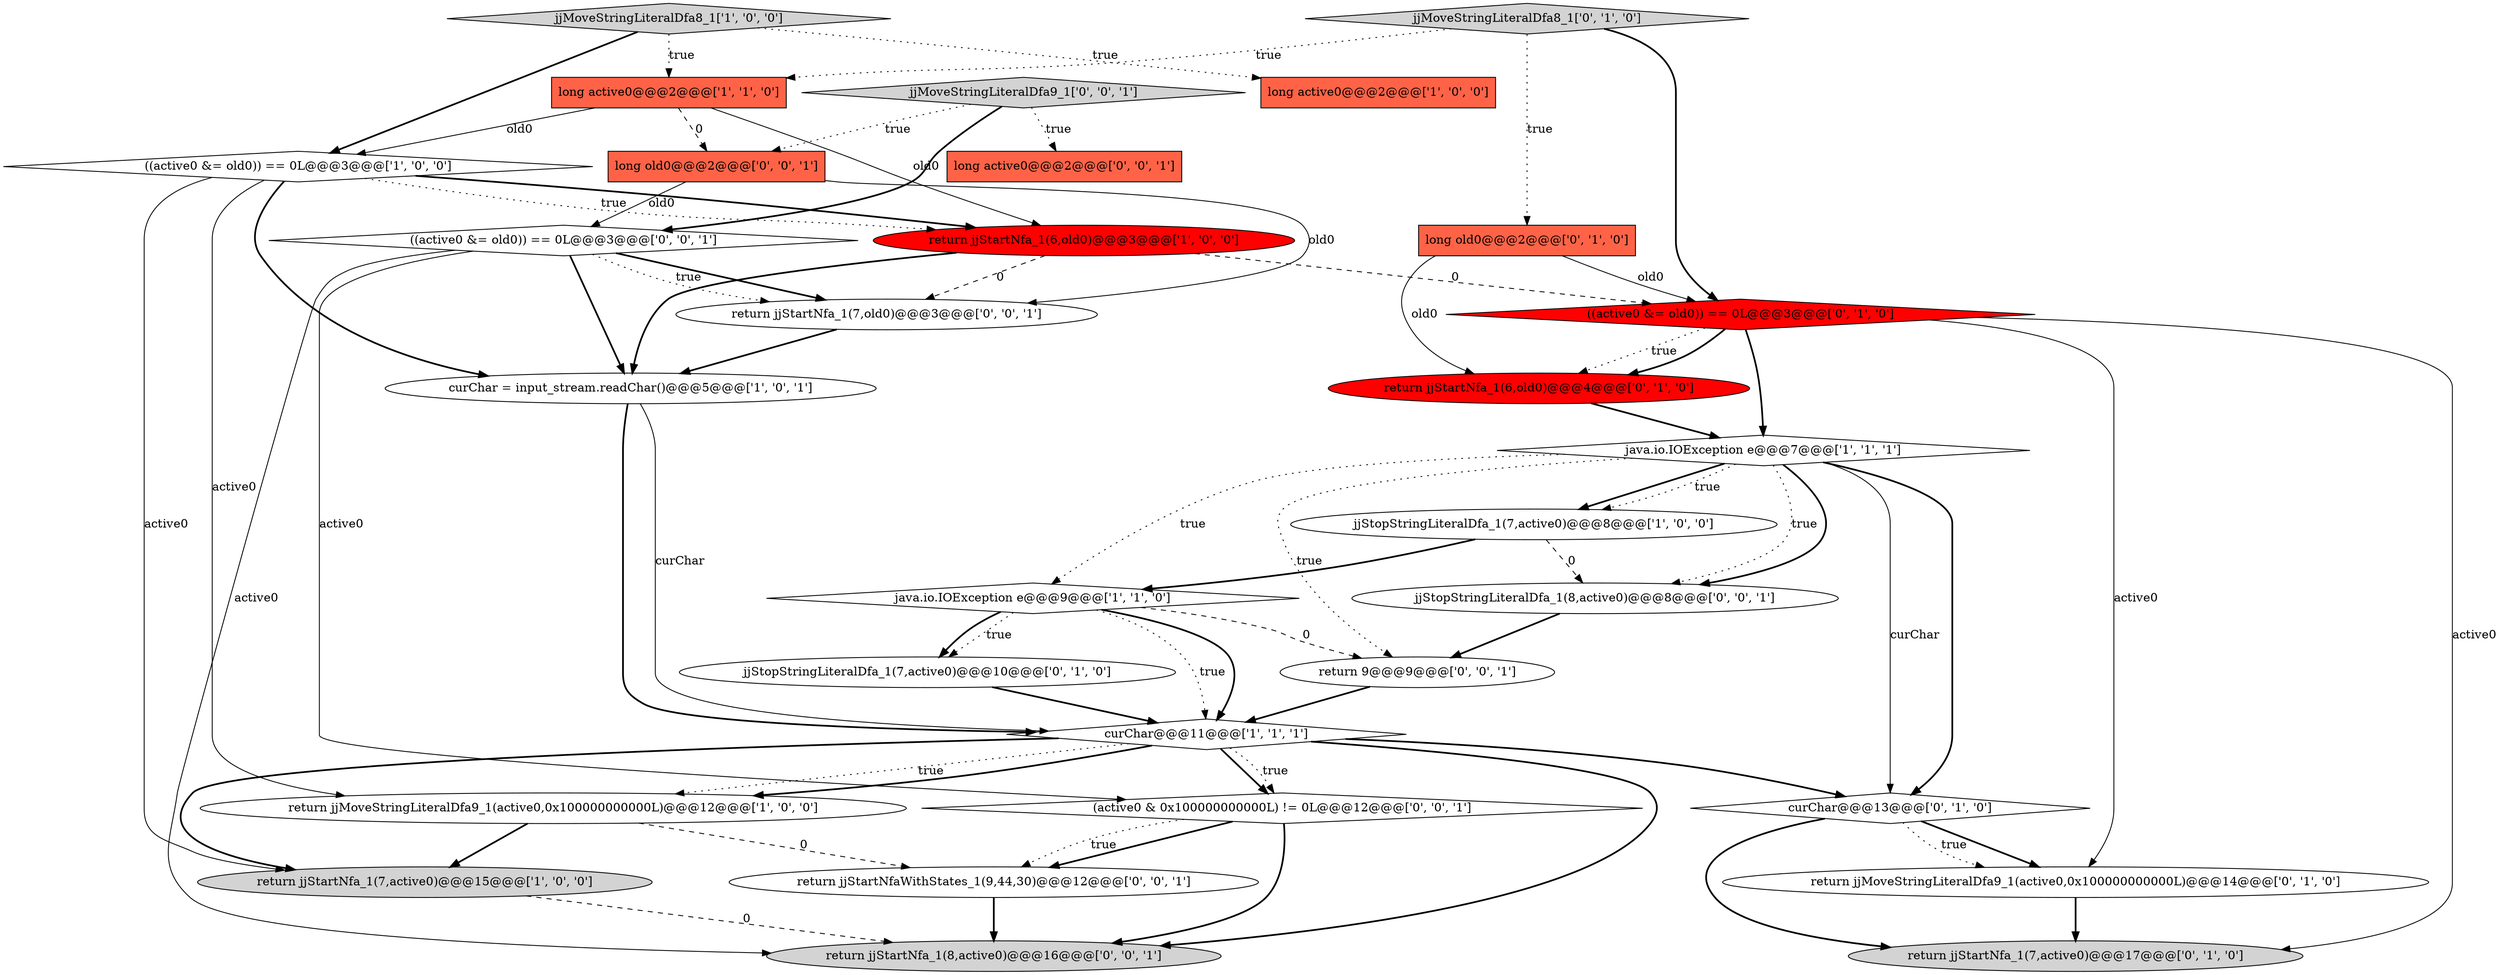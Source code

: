 digraph {
11 [style = filled, label = "return jjStartNfa_1(6,old0)@@@3@@@['1', '0', '0']", fillcolor = red, shape = ellipse image = "AAA1AAABBB1BBB"];
8 [style = filled, label = "return jjMoveStringLiteralDfa9_1(active0,0x100000000000L)@@@12@@@['1', '0', '0']", fillcolor = white, shape = ellipse image = "AAA0AAABBB1BBB"];
10 [style = filled, label = "long active0@@@2@@@['1', '1', '0']", fillcolor = tomato, shape = box image = "AAA0AAABBB1BBB"];
26 [style = filled, label = "return jjStartNfaWithStates_1(9,44,30)@@@12@@@['0', '0', '1']", fillcolor = white, shape = ellipse image = "AAA0AAABBB3BBB"];
2 [style = filled, label = "curChar@@@11@@@['1', '1', '1']", fillcolor = white, shape = diamond image = "AAA0AAABBB1BBB"];
27 [style = filled, label = "return jjStartNfa_1(7,old0)@@@3@@@['0', '0', '1']", fillcolor = white, shape = ellipse image = "AAA0AAABBB3BBB"];
24 [style = filled, label = "(active0 & 0x100000000000L) != 0L@@@12@@@['0', '0', '1']", fillcolor = white, shape = diamond image = "AAA0AAABBB3BBB"];
6 [style = filled, label = "curChar = input_stream.readChar()@@@5@@@['1', '0', '1']", fillcolor = white, shape = ellipse image = "AAA0AAABBB1BBB"];
18 [style = filled, label = "jjMoveStringLiteralDfa8_1['0', '1', '0']", fillcolor = lightgray, shape = diamond image = "AAA0AAABBB2BBB"];
29 [style = filled, label = "jjMoveStringLiteralDfa9_1['0', '0', '1']", fillcolor = lightgray, shape = diamond image = "AAA0AAABBB3BBB"];
20 [style = filled, label = "return jjStartNfa_1(8,active0)@@@16@@@['0', '0', '1']", fillcolor = lightgray, shape = ellipse image = "AAA0AAABBB3BBB"];
21 [style = filled, label = "long active0@@@2@@@['0', '0', '1']", fillcolor = tomato, shape = box image = "AAA0AAABBB3BBB"];
16 [style = filled, label = "((active0 &= old0)) == 0L@@@3@@@['0', '1', '0']", fillcolor = red, shape = diamond image = "AAA1AAABBB2BBB"];
7 [style = filled, label = "java.io.IOException e@@@9@@@['1', '1', '0']", fillcolor = white, shape = diamond image = "AAA0AAABBB1BBB"];
19 [style = filled, label = "return jjMoveStringLiteralDfa9_1(active0,0x100000000000L)@@@14@@@['0', '1', '0']", fillcolor = white, shape = ellipse image = "AAA0AAABBB2BBB"];
22 [style = filled, label = "return 9@@@9@@@['0', '0', '1']", fillcolor = white, shape = ellipse image = "AAA0AAABBB3BBB"];
9 [style = filled, label = "jjMoveStringLiteralDfa8_1['1', '0', '0']", fillcolor = lightgray, shape = diamond image = "AAA0AAABBB1BBB"];
14 [style = filled, label = "return jjStartNfa_1(6,old0)@@@4@@@['0', '1', '0']", fillcolor = red, shape = ellipse image = "AAA1AAABBB2BBB"];
17 [style = filled, label = "curChar@@@13@@@['0', '1', '0']", fillcolor = white, shape = diamond image = "AAA0AAABBB2BBB"];
5 [style = filled, label = "long active0@@@2@@@['1', '0', '0']", fillcolor = tomato, shape = box image = "AAA0AAABBB1BBB"];
1 [style = filled, label = "((active0 &= old0)) == 0L@@@3@@@['1', '0', '0']", fillcolor = white, shape = diamond image = "AAA0AAABBB1BBB"];
4 [style = filled, label = "return jjStartNfa_1(7,active0)@@@15@@@['1', '0', '0']", fillcolor = lightgray, shape = ellipse image = "AAA0AAABBB1BBB"];
12 [style = filled, label = "long old0@@@2@@@['0', '1', '0']", fillcolor = tomato, shape = box image = "AAA0AAABBB2BBB"];
0 [style = filled, label = "jjStopStringLiteralDfa_1(7,active0)@@@8@@@['1', '0', '0']", fillcolor = white, shape = ellipse image = "AAA0AAABBB1BBB"];
15 [style = filled, label = "jjStopStringLiteralDfa_1(7,active0)@@@10@@@['0', '1', '0']", fillcolor = white, shape = ellipse image = "AAA0AAABBB2BBB"];
28 [style = filled, label = "jjStopStringLiteralDfa_1(8,active0)@@@8@@@['0', '0', '1']", fillcolor = white, shape = ellipse image = "AAA0AAABBB3BBB"];
23 [style = filled, label = "long old0@@@2@@@['0', '0', '1']", fillcolor = tomato, shape = box image = "AAA0AAABBB3BBB"];
3 [style = filled, label = "java.io.IOException e@@@7@@@['1', '1', '1']", fillcolor = white, shape = diamond image = "AAA0AAABBB1BBB"];
13 [style = filled, label = "return jjStartNfa_1(7,active0)@@@17@@@['0', '1', '0']", fillcolor = lightgray, shape = ellipse image = "AAA0AAABBB2BBB"];
25 [style = filled, label = "((active0 &= old0)) == 0L@@@3@@@['0', '0', '1']", fillcolor = white, shape = diamond image = "AAA0AAABBB3BBB"];
2->17 [style = bold, label=""];
3->17 [style = solid, label="curChar"];
16->3 [style = bold, label=""];
7->2 [style = dotted, label="true"];
14->3 [style = bold, label=""];
3->7 [style = dotted, label="true"];
3->28 [style = dotted, label="true"];
15->2 [style = bold, label=""];
2->20 [style = bold, label=""];
22->2 [style = bold, label=""];
11->16 [style = dashed, label="0"];
12->14 [style = solid, label="old0"];
2->24 [style = dotted, label="true"];
1->11 [style = dotted, label="true"];
11->6 [style = bold, label=""];
10->1 [style = solid, label="old0"];
29->25 [style = bold, label=""];
23->25 [style = solid, label="old0"];
26->20 [style = bold, label=""];
29->23 [style = dotted, label="true"];
25->20 [style = solid, label="active0"];
25->6 [style = bold, label=""];
0->28 [style = dashed, label="0"];
2->4 [style = bold, label=""];
7->15 [style = dotted, label="true"];
17->19 [style = bold, label=""];
16->13 [style = solid, label="active0"];
27->6 [style = bold, label=""];
3->0 [style = bold, label=""];
1->11 [style = bold, label=""];
0->7 [style = bold, label=""];
6->2 [style = bold, label=""];
24->20 [style = bold, label=""];
18->10 [style = dotted, label="true"];
25->27 [style = bold, label=""];
1->8 [style = solid, label="active0"];
10->11 [style = solid, label="old0"];
3->28 [style = bold, label=""];
18->16 [style = bold, label=""];
24->26 [style = bold, label=""];
18->12 [style = dotted, label="true"];
1->6 [style = bold, label=""];
19->13 [style = bold, label=""];
24->26 [style = dotted, label="true"];
4->20 [style = dashed, label="0"];
12->16 [style = solid, label="old0"];
7->2 [style = bold, label=""];
1->4 [style = solid, label="active0"];
16->14 [style = dotted, label="true"];
3->22 [style = dotted, label="true"];
17->19 [style = dotted, label="true"];
3->0 [style = dotted, label="true"];
16->14 [style = bold, label=""];
3->17 [style = bold, label=""];
29->21 [style = dotted, label="true"];
7->15 [style = bold, label=""];
17->13 [style = bold, label=""];
11->27 [style = dashed, label="0"];
8->4 [style = bold, label=""];
2->24 [style = bold, label=""];
25->24 [style = solid, label="active0"];
9->1 [style = bold, label=""];
25->27 [style = dotted, label="true"];
10->23 [style = dashed, label="0"];
9->10 [style = dotted, label="true"];
7->22 [style = dashed, label="0"];
6->2 [style = solid, label="curChar"];
23->27 [style = solid, label="old0"];
28->22 [style = bold, label=""];
2->8 [style = dotted, label="true"];
2->8 [style = bold, label=""];
16->19 [style = solid, label="active0"];
8->26 [style = dashed, label="0"];
9->5 [style = dotted, label="true"];
}
